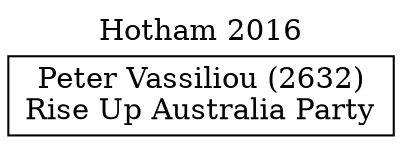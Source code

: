 // House preference flow
digraph "Peter Vassiliou (2632)_Hotham_2016" {
	graph [label="Hotham 2016" labelloc=t mclimit=10]
	node [shape=box]
	"Peter Vassiliou (2632)" [label="Peter Vassiliou (2632)
Rise Up Australia Party"]
}
